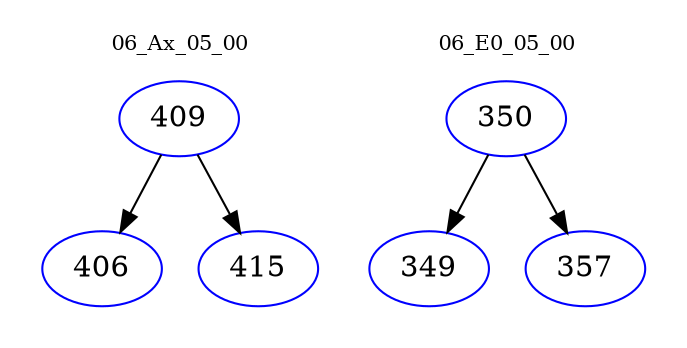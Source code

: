 digraph{
subgraph cluster_0 {
color = white
label = "06_Ax_05_00";
fontsize=10;
T0_409 [label="409", color="blue"]
T0_409 -> T0_406 [color="black"]
T0_406 [label="406", color="blue"]
T0_409 -> T0_415 [color="black"]
T0_415 [label="415", color="blue"]
}
subgraph cluster_1 {
color = white
label = "06_E0_05_00";
fontsize=10;
T1_350 [label="350", color="blue"]
T1_350 -> T1_349 [color="black"]
T1_349 [label="349", color="blue"]
T1_350 -> T1_357 [color="black"]
T1_357 [label="357", color="blue"]
}
}
